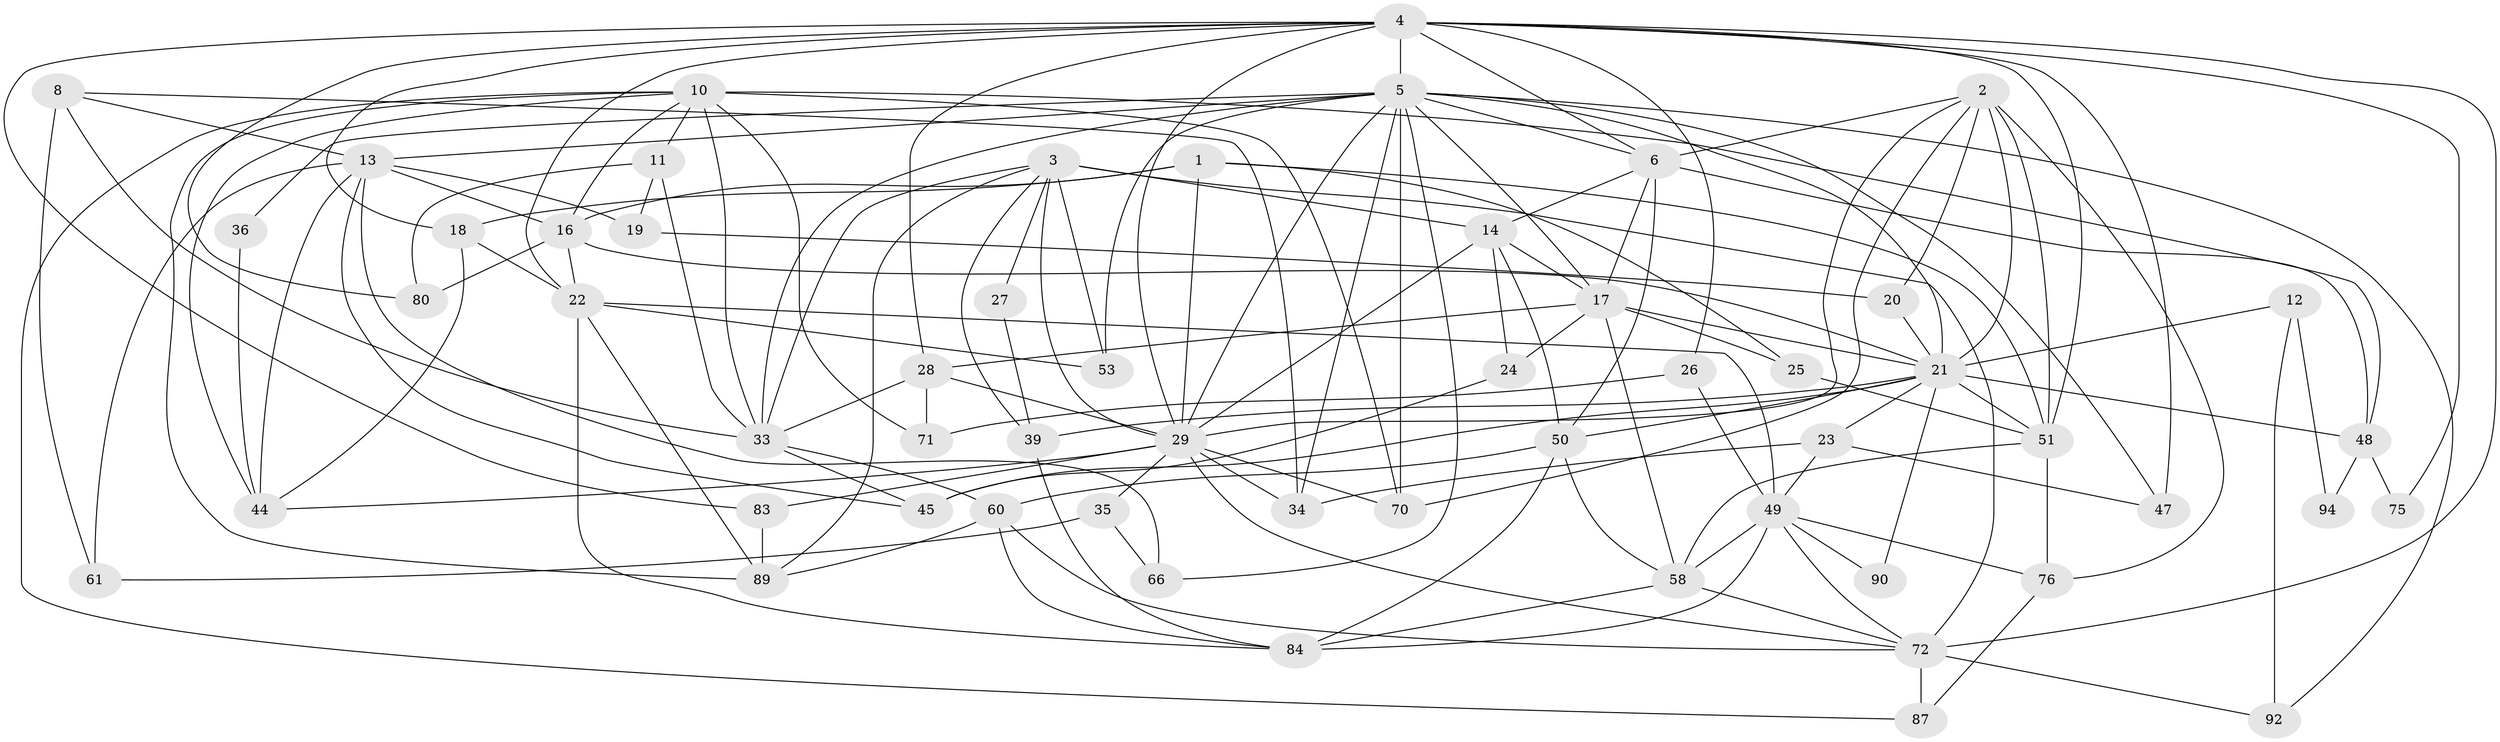 // original degree distribution, {4: 0.14893617021276595, 3: 0.30851063829787234, 5: 0.18085106382978725, 2: 0.1702127659574468, 6: 0.13829787234042554, 9: 0.010638297872340425, 7: 0.031914893617021274, 8: 0.010638297872340425}
// Generated by graph-tools (version 1.1) at 2025/18/03/04/25 18:18:38]
// undirected, 56 vertices, 146 edges
graph export_dot {
graph [start="1"]
  node [color=gray90,style=filled];
  1 [super="+52"];
  2 [super="+67"];
  3 [super="+69+31"];
  4 [super="+7"];
  5 [super="+37+30+9"];
  6 [super="+15"];
  8;
  10 [super="+46"];
  11;
  12;
  13 [super="+74"];
  14 [super="+42"];
  16 [super="+57+43"];
  17 [super="+64"];
  18;
  19;
  20;
  21 [super="+32"];
  22 [super="+65+40"];
  23;
  24 [super="+59"];
  25 [super="+82"];
  26 [super="+73"];
  27;
  28 [super="+68"];
  29 [super="+93"];
  33 [super="+86"];
  34;
  35;
  36;
  39;
  44;
  45;
  47;
  48;
  49 [super="+56+62"];
  50 [super="+55+85"];
  51;
  53;
  58 [super="+63"];
  60;
  61;
  66;
  70;
  71;
  72 [super="+91"];
  75;
  76 [super="+77"];
  80;
  83;
  84 [super="+88"];
  87;
  89;
  90;
  92;
  94;
  1 -- 51;
  1 -- 18;
  1 -- 29;
  1 -- 16;
  1 -- 25;
  2 -- 21;
  2 -- 51;
  2 -- 20;
  2 -- 70;
  2 -- 29;
  2 -- 76;
  2 -- 6;
  3 -- 89;
  3 -- 27;
  3 -- 39;
  3 -- 33;
  3 -- 53;
  3 -- 72 [weight=2];
  3 -- 29;
  3 -- 14;
  4 -- 5;
  4 -- 72;
  4 -- 75;
  4 -- 47;
  4 -- 80;
  4 -- 18;
  4 -- 51;
  4 -- 83;
  4 -- 26;
  4 -- 28;
  4 -- 29;
  4 -- 22;
  4 -- 6;
  5 -- 17;
  5 -- 34;
  5 -- 33;
  5 -- 53;
  5 -- 21;
  5 -- 13;
  5 -- 29;
  5 -- 66;
  5 -- 36;
  5 -- 70;
  5 -- 92;
  5 -- 47;
  5 -- 6;
  6 -- 14;
  6 -- 48;
  6 -- 17;
  6 -- 50;
  8 -- 33;
  8 -- 34;
  8 -- 61;
  8 -- 13;
  10 -- 48;
  10 -- 87;
  10 -- 16;
  10 -- 33 [weight=2];
  10 -- 70;
  10 -- 71;
  10 -- 89;
  10 -- 11;
  10 -- 44;
  11 -- 19;
  11 -- 33;
  11 -- 80;
  12 -- 92;
  12 -- 94;
  12 -- 21;
  13 -- 66;
  13 -- 44;
  13 -- 45;
  13 -- 19;
  13 -- 61;
  13 -- 16;
  14 -- 24;
  14 -- 17;
  14 -- 50;
  14 -- 29;
  16 -- 80 [weight=2];
  16 -- 21;
  16 -- 22;
  17 -- 58;
  17 -- 21;
  17 -- 24;
  17 -- 25;
  17 -- 28;
  18 -- 44;
  18 -- 22;
  19 -- 20;
  20 -- 21;
  21 -- 23;
  21 -- 39;
  21 -- 48;
  21 -- 50 [weight=2];
  21 -- 45;
  21 -- 51;
  21 -- 90;
  22 -- 89;
  22 -- 49;
  22 -- 84;
  22 -- 53;
  23 -- 34;
  23 -- 47;
  23 -- 49;
  24 -- 45;
  25 -- 51;
  26 -- 71;
  26 -- 49;
  27 -- 39;
  28 -- 29;
  28 -- 71;
  28 -- 33;
  29 -- 72;
  29 -- 83;
  29 -- 34;
  29 -- 35;
  29 -- 70;
  29 -- 44;
  33 -- 60;
  33 -- 45;
  35 -- 61;
  35 -- 66;
  36 -- 44;
  39 -- 84;
  48 -- 75;
  48 -- 94;
  49 -- 90;
  49 -- 84;
  49 -- 58;
  49 -- 76;
  49 -- 72;
  50 -- 60;
  50 -- 58;
  50 -- 84;
  51 -- 58;
  51 -- 76;
  58 -- 84;
  58 -- 72;
  60 -- 72;
  60 -- 89;
  60 -- 84;
  72 -- 87;
  72 -- 92;
  76 -- 87;
  83 -- 89;
}
